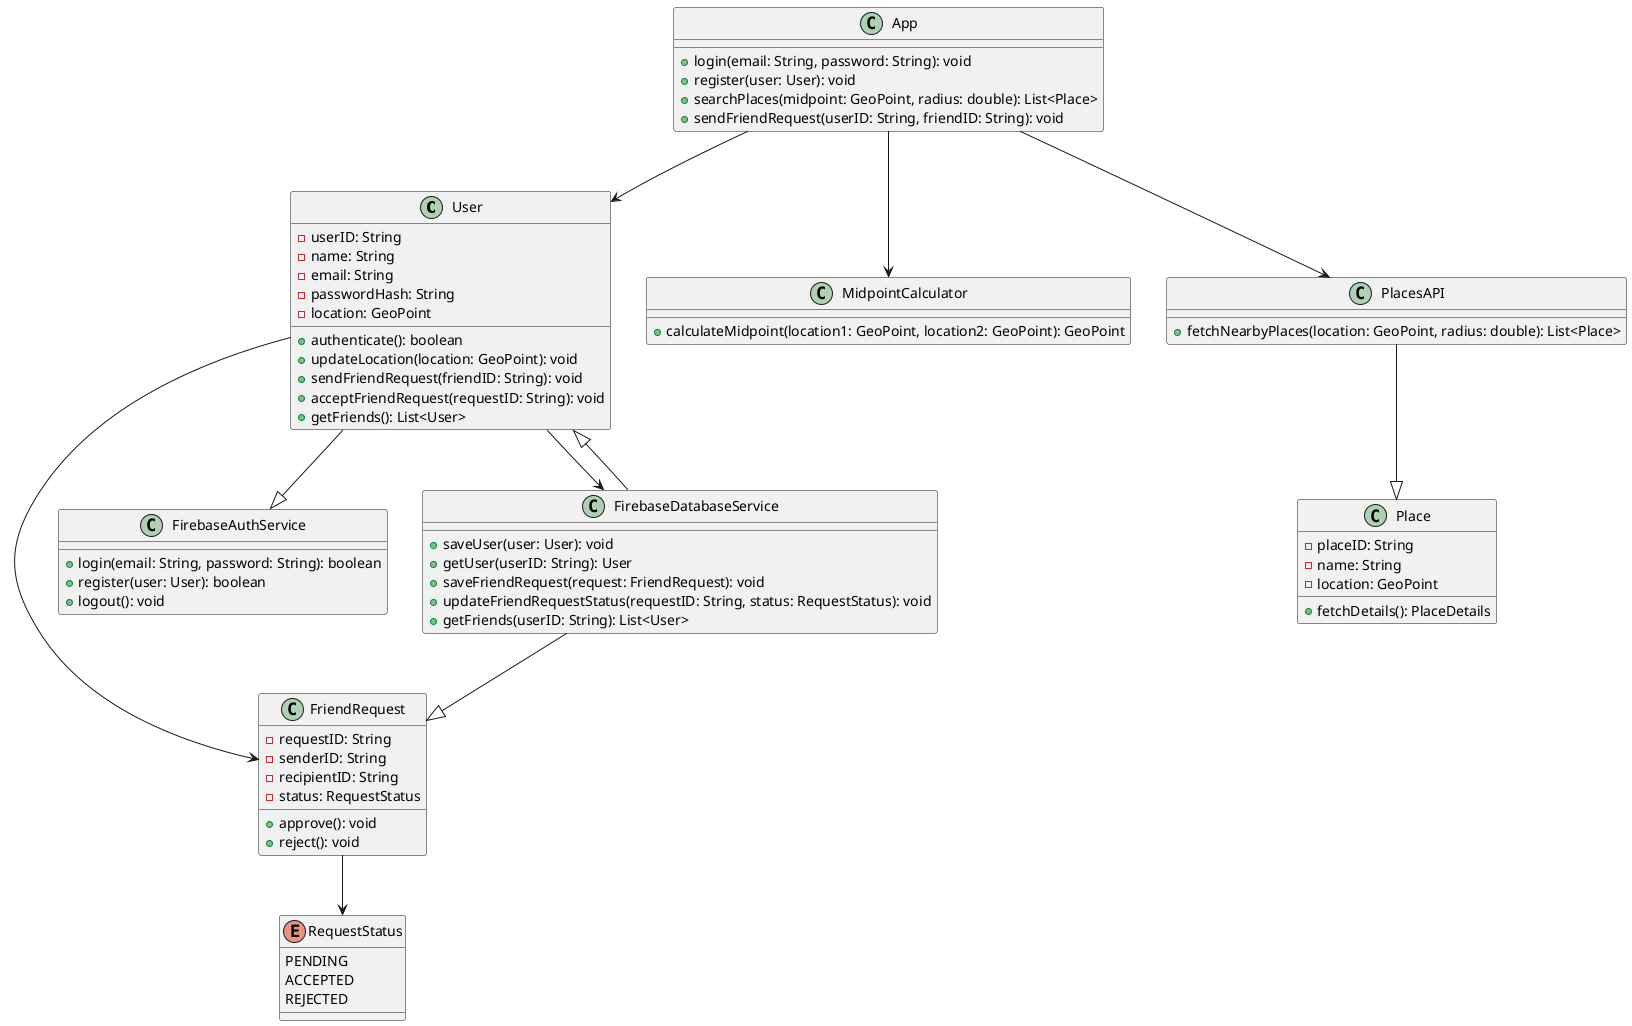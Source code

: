 @startuml

' Diagram: Class Diagram for User Management and Friend Requests

class User {
    - userID: String
    - name: String
    - email: String
    - passwordHash: String
    - location: GeoPoint
    + authenticate(): boolean
    + updateLocation(location: GeoPoint): void
    + sendFriendRequest(friendID: String): void
    + acceptFriendRequest(requestID: String): void
    + getFriends(): List<User>
}

class FriendRequest {
    - requestID: String
    - senderID: String
    - recipientID: String
    - status: RequestStatus
    + approve(): void
    + reject(): void
}

enum RequestStatus {
    PENDING
    ACCEPTED
    REJECTED
}

class FirebaseAuthService {
    + login(email: String, password: String): boolean
    + register(user: User): boolean
    + logout(): void
}

class FirebaseDatabaseService {
    + saveUser(user: User): void
    + getUser(userID: String): User
    + saveFriendRequest(request: FriendRequest): void
    + updateFriendRequestStatus(requestID: String, status: RequestStatus): void
    + getFriends(userID: String): List<User>
}

class MidpointCalculator {
    + calculateMidpoint(location1: GeoPoint, location2: GeoPoint): GeoPoint
}

class Place {
    - placeID: String
    - name: String
    - location: GeoPoint
    + fetchDetails(): PlaceDetails
}

class PlacesAPI {
    + fetchNearbyPlaces(location: GeoPoint, radius: double): List<Place>
}

class App {
    + login(email: String, password: String): void
    + register(user: User): void
    + searchPlaces(midpoint: GeoPoint, radius: double): List<Place>
    + sendFriendRequest(userID: String, friendID: String): void
}

User --|> FirebaseAuthService
User --> FirebaseDatabaseService
User --> FriendRequest
FriendRequest --> RequestStatus
App --> User
App --> PlacesAPI
App --> MidpointCalculator
FirebaseDatabaseService --|> User
FirebaseDatabaseService --|> FriendRequest
PlacesAPI --|> Place

@enduml

@startuml

' Diagram: Class Diagram for Place Search and Midpoint Calculation

class SearchPreferences {
    - radius: double
    - filters: List<String>
    + updateRadius(newRadius: double): void
    + addFilter(filter: String): void
    + removeFilter(filter: String): void
}

class PlaceObserver {
    + update(placeList: List<Place>): void
}

class SearchManager {
    - observers: List<PlaceObserver>
    - currentSearchPreferences: SearchPreferences
    + addObserver(observer: PlaceObserver): void
    + removeObserver(observer: PlaceObserver): void
    + notifyObservers(): void
    + executeSearch(location: GeoPoint): List<Place>
}

class SearchResults {
    - places: List<Place>
    + displayResults(): void
}

class GeoPoint {
    - latitude: double
    - longitude: double
    + getCoordinates(): String
}

SearchPreferences --> SearchManager
SearchManager --> PlaceObserver
SearchManager --> SearchResults
SearchResults --> Place
Place --> GeoPoint

@enduml
